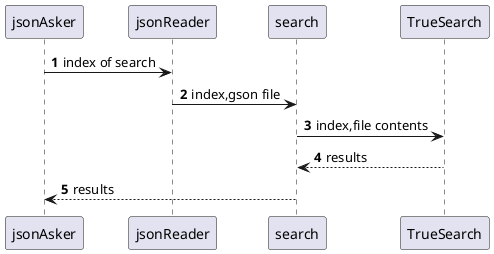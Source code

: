 @startuml
'https://plantuml.com/sequence-diagram

autonumber

jsonAsker->jsonReader: index of search
jsonReader->search:index,gson file
search->TrueSearch:index,file contents
search<--TrueSearch: results
jsonAsker<--search: results
@enduml